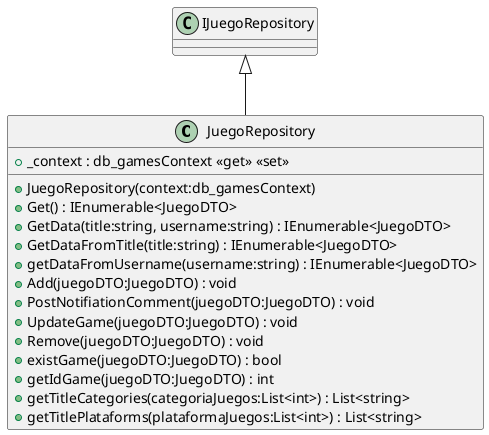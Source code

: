 @startuml
class JuegoRepository {
    + _context : db_gamesContext <<get>> <<set>>
    + JuegoRepository(context:db_gamesContext)
    + Get() : IEnumerable<JuegoDTO>
    + GetData(title:string, username:string) : IEnumerable<JuegoDTO>
    + GetDataFromTitle(title:string) : IEnumerable<JuegoDTO>
    + getDataFromUsername(username:string) : IEnumerable<JuegoDTO>
    + Add(juegoDTO:JuegoDTO) : void
    + PostNotifiationComment(juegoDTO:JuegoDTO) : void
    + UpdateGame(juegoDTO:JuegoDTO) : void
    + Remove(juegoDTO:JuegoDTO) : void
    + existGame(juegoDTO:JuegoDTO) : bool
    + getIdGame(juegoDTO:JuegoDTO) : int
    + getTitleCategories(categoriaJuegos:List<int>) : List<string>
    + getTitlePlataforms(plataformaJuegos:List<int>) : List<string>
}
IJuegoRepository <|-- JuegoRepository
@enduml
